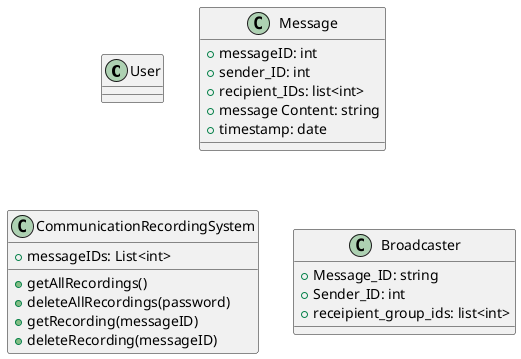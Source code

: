 @startuml messages

class User {

}

class Message {
    + messageID: int
    + sender_ID: int
    + recipient_IDs: list<int>
    + message Content: string
    + timestamp: date
}

class CommunicationRecordingSystem {
    + messageIDs: List<int>

	+ getAllRecordings()
	+ deleteAllRecordings(password)
	+ getRecording(messageID)
	+ deleteRecording(messageID)
}

class Broadcaster {
    + Message_ID: string
	+ Sender_ID: int
	+ receipient_group_ids: list<int>

}
@enduml